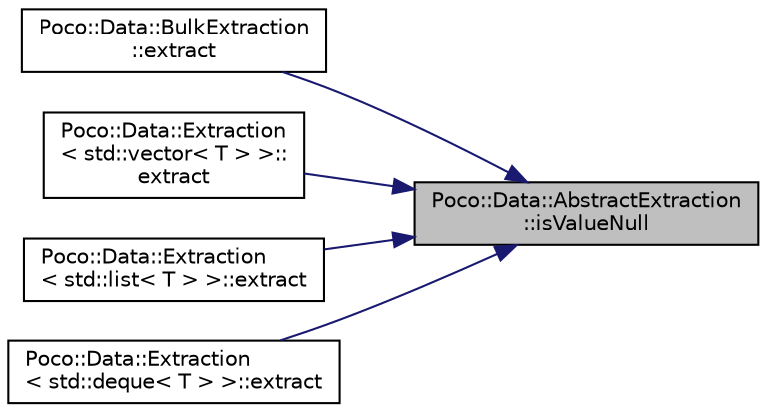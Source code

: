 digraph "Poco::Data::AbstractExtraction::isValueNull"
{
 // LATEX_PDF_SIZE
  edge [fontname="Helvetica",fontsize="10",labelfontname="Helvetica",labelfontsize="10"];
  node [fontname="Helvetica",fontsize="10",shape=record];
  rankdir="RL";
  Node1 [label="Poco::Data::AbstractExtraction\l::isValueNull",height=0.2,width=0.4,color="black", fillcolor="grey75", style="filled", fontcolor="black",tooltip="Returns the force empty string flag."];
  Node1 -> Node2 [dir="back",color="midnightblue",fontsize="10",style="solid",fontname="Helvetica"];
  Node2 [label="Poco::Data::BulkExtraction\l::extract",height=0.2,width=0.4,color="black", fillcolor="white", style="filled",URL="$classPoco_1_1Data_1_1BulkExtraction.html#a70303f76292782102b6e6dbf96e55322",tooltip="Returns the upper limit on number of rows that the extraction will handle."];
  Node1 -> Node3 [dir="back",color="midnightblue",fontsize="10",style="solid",fontname="Helvetica"];
  Node3 [label="Poco::Data::Extraction\l\< std::vector\< T \> \>::\lextract",height=0.2,width=0.4,color="black", fillcolor="white", style="filled",URL="$classPoco_1_1Data_1_1Extraction_3_01std_1_1vector_3_01T_01_4_01_4.html#a76383265b86ed5e1709adf40ae137d8a",tooltip="Returns the upper limit on number of rows that the extraction will handle."];
  Node1 -> Node4 [dir="back",color="midnightblue",fontsize="10",style="solid",fontname="Helvetica"];
  Node4 [label="Poco::Data::Extraction\l\< std::list\< T \> \>::extract",height=0.2,width=0.4,color="black", fillcolor="white", style="filled",URL="$classPoco_1_1Data_1_1Extraction_3_01std_1_1list_3_01T_01_4_01_4.html#ad32bc943d39ca9b2e6b0a609e920120a",tooltip="Returns the upper limit on number of rows that the extraction will handle."];
  Node1 -> Node5 [dir="back",color="midnightblue",fontsize="10",style="solid",fontname="Helvetica"];
  Node5 [label="Poco::Data::Extraction\l\< std::deque\< T \> \>::extract",height=0.2,width=0.4,color="black", fillcolor="white", style="filled",URL="$classPoco_1_1Data_1_1Extraction_3_01std_1_1deque_3_01T_01_4_01_4.html#a6997151de27077b7754fcc4fadedd328",tooltip="Returns the upper limit on number of rows that the extraction will handle."];
}
